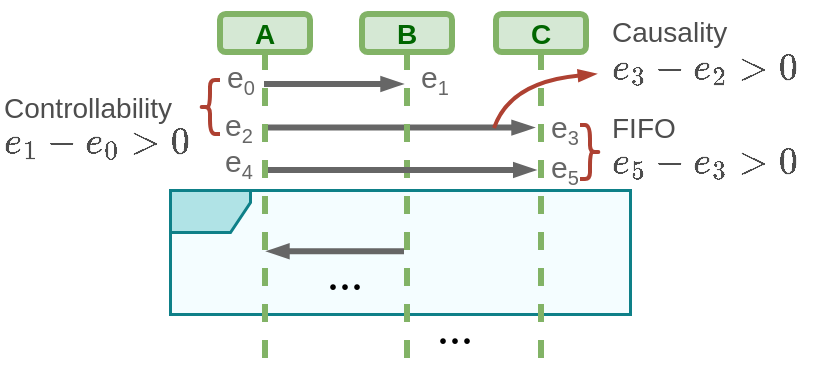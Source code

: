 <mxfile version="26.0.6">
  <diagram name="第 1 页" id="HyUsz8NJp9onLbRjgEd9">
    <mxGraphModel dx="1426" dy="704" grid="0" gridSize="10" guides="1" tooltips="1" connect="1" arrows="1" fold="1" page="1" pageScale="1" pageWidth="850" pageHeight="1100" math="1" shadow="0">
      <root>
        <mxCell id="0" />
        <mxCell id="1" parent="0" />
        <mxCell id="tRWuEwD7snQRo6Gy2zCz-79" value="" style="html=1;verticalAlign=bottom;endArrow=blockThin;curved=0;rounded=1;endFill=1;strokeColor=#666666;strokeWidth=3;endSize=3;" parent="1" edge="1">
          <mxGeometry x="-0.0" width="80" relative="1" as="geometry">
            <mxPoint x="319.502" y="119.8" as="sourcePoint" />
            <mxPoint x="454.5" y="119.8" as="targetPoint" />
            <mxPoint as="offset" />
          </mxGeometry>
        </mxCell>
        <mxCell id="tRWuEwD7snQRo6Gy2zCz-69" value="" style="shape=umlFrame;whiteSpace=wrap;html=1;pointerEvents=0;width=40;height=21;fillColor=#b0e3e6;strokeColor=#0e8088;fillStyle=auto;shadow=0;strokeWidth=1.5;gradientColor=none;swimlaneFillColor=light-dark(#F4FDFF,#002813);" parent="1" vertex="1">
          <mxGeometry x="273" y="151" width="230" height="62" as="geometry" />
        </mxCell>
        <mxCell id="tRWuEwD7snQRo6Gy2zCz-7" value="&lt;font face=&quot;Helvetica&quot; style=&quot;color: rgb(0, 102, 0); font-size: 14px;&quot;&gt;&lt;b style=&quot;&quot;&gt;B&lt;/b&gt;&lt;/font&gt;" style="shape=umlLifeline;perimeter=lifelinePerimeter;whiteSpace=wrap;html=1;container=1;dropTarget=0;collapsible=0;recursiveResize=0;outlineConnect=0;portConstraint=eastwest;newEdgeStyle={&quot;curved&quot;:0,&quot;rounded&quot;:0};size=19;fillColor=#d5e8d4;strokeColor=#82b366;strokeWidth=3;rounded=1;shadow=0;" parent="1" vertex="1">
          <mxGeometry x="369" y="63" width="45" height="177" as="geometry" />
        </mxCell>
        <mxCell id="tRWuEwD7snQRo6Gy2zCz-10" value="" style="html=1;verticalAlign=bottom;endArrow=blockThin;curved=0;rounded=1;endFill=1;strokeColor=#666666;strokeWidth=3;endSize=3;" parent="1" edge="1">
          <mxGeometry x="-0.0" width="80" relative="1" as="geometry">
            <mxPoint x="320.642" y="141.0" as="sourcePoint" />
            <mxPoint x="455.35" y="141" as="targetPoint" />
            <mxPoint as="offset" />
          </mxGeometry>
        </mxCell>
        <mxCell id="tRWuEwD7snQRo6Gy2zCz-66" value="&lt;font face=&quot;Verdana&quot; style=&quot;font-size: 24px;&quot;&gt;...&lt;/font&gt;" style="text;html=1;align=center;verticalAlign=middle;resizable=0;points=[];autosize=1;strokeColor=none;fillColor=none;" parent="1" vertex="1">
          <mxGeometry x="390" y="200" width="50" height="40" as="geometry" />
        </mxCell>
        <mxCell id="tRWuEwD7snQRo6Gy2zCz-67" value="&lt;font face=&quot;Verdana&quot; style=&quot;font-size: 24px;&quot;&gt;...&lt;/font&gt;" style="text;html=1;align=center;verticalAlign=middle;resizable=0;points=[];autosize=1;strokeColor=none;fillColor=none;" parent="1" vertex="1">
          <mxGeometry x="335" y="173" width="50" height="40" as="geometry" />
        </mxCell>
        <mxCell id="tRWuEwD7snQRo6Gy2zCz-70" value="" style="html=1;verticalAlign=bottom;endArrow=blockThin;curved=0;rounded=1;endFill=1;strokeColor=#666666;strokeWidth=3;endSize=3;" parent="1" edge="1">
          <mxGeometry x="-0.0" width="80" relative="1" as="geometry">
            <mxPoint x="320" y="98" as="sourcePoint" />
            <mxPoint x="389" y="98" as="targetPoint" />
            <mxPoint as="offset" />
          </mxGeometry>
        </mxCell>
        <mxCell id="tRWuEwD7snQRo6Gy2zCz-75" value="&lt;font face=&quot;Helvetica&quot; style=&quot;color: rgb(0, 102, 0); font-size: 14px;&quot;&gt;&lt;b style=&quot;&quot;&gt;A&lt;/b&gt;&lt;/font&gt;" style="shape=umlLifeline;perimeter=lifelinePerimeter;whiteSpace=wrap;html=1;container=1;dropTarget=0;collapsible=0;recursiveResize=0;outlineConnect=0;portConstraint=eastwest;newEdgeStyle={&quot;curved&quot;:0,&quot;rounded&quot;:0};size=19;fillColor=#d5e8d4;strokeColor=#82b366;strokeWidth=3;rounded=1;shadow=0;" parent="1" vertex="1">
          <mxGeometry x="298" y="63" width="45" height="177" as="geometry" />
        </mxCell>
        <mxCell id="tRWuEwD7snQRo6Gy2zCz-76" value="&lt;font style=&quot;color: rgb(102, 102, 102);&quot;&gt;&lt;span style=&quot;font-size: 15px;&quot;&gt;e&lt;/span&gt;&lt;sub style=&quot;&quot;&gt;&lt;font&gt;0&lt;/font&gt;&lt;/sub&gt;&lt;/font&gt;" style="text;html=1;align=center;verticalAlign=middle;resizable=0;points=[];autosize=1;strokeColor=none;fillColor=none;" parent="1" vertex="1">
          <mxGeometry x="288" y="81" width="40" height="30" as="geometry" />
        </mxCell>
        <mxCell id="tRWuEwD7snQRo6Gy2zCz-77" value="&lt;font style=&quot;color: rgb(102, 102, 102);&quot;&gt;&lt;span style=&quot;font-size: 15px;&quot;&gt;e&lt;/span&gt;&lt;sub style=&quot;&quot;&gt;&lt;font&gt;1&lt;/font&gt;&lt;/sub&gt;&lt;/font&gt;" style="text;html=1;align=center;verticalAlign=middle;resizable=0;points=[];autosize=1;strokeColor=none;fillColor=none;" parent="1" vertex="1">
          <mxGeometry x="385" y="81" width="40" height="30" as="geometry" />
        </mxCell>
        <mxCell id="tRWuEwD7snQRo6Gy2zCz-78" value="&lt;font style=&quot;color: rgb(102, 102, 102);&quot;&gt;&lt;span style=&quot;font-size: 15px;&quot;&gt;e&lt;/span&gt;&lt;sub style=&quot;&quot;&gt;&lt;font&gt;2&lt;/font&gt;&lt;/sub&gt;&lt;/font&gt;" style="text;html=1;align=center;verticalAlign=middle;resizable=0;points=[];autosize=1;strokeColor=none;fillColor=none;" parent="1" vertex="1">
          <mxGeometry x="287" y="105" width="40" height="30" as="geometry" />
        </mxCell>
        <mxCell id="tRWuEwD7snQRo6Gy2zCz-80" value="&lt;font face=&quot;Helvetica&quot; style=&quot;color: rgb(0, 102, 0); font-size: 14px;&quot;&gt;&lt;b style=&quot;&quot;&gt;C&lt;/b&gt;&lt;/font&gt;" style="shape=umlLifeline;perimeter=lifelinePerimeter;whiteSpace=wrap;html=1;container=1;dropTarget=0;collapsible=0;recursiveResize=0;outlineConnect=0;portConstraint=eastwest;newEdgeStyle={&quot;curved&quot;:0,&quot;rounded&quot;:0};size=19;fillColor=#d5e8d4;strokeColor=#82b366;strokeWidth=3;rounded=1;shadow=0;" parent="1" vertex="1">
          <mxGeometry x="436" y="63" width="45" height="177" as="geometry" />
        </mxCell>
        <mxCell id="tRWuEwD7snQRo6Gy2zCz-81" value="&lt;font style=&quot;color: rgb(102, 102, 102);&quot;&gt;&lt;span style=&quot;font-size: 15px;&quot;&gt;e&lt;/span&gt;&lt;sub style=&quot;&quot;&gt;&lt;font&gt;3&lt;/font&gt;&lt;/sub&gt;&lt;/font&gt;" style="text;html=1;align=center;verticalAlign=middle;resizable=0;points=[];autosize=1;strokeColor=none;fillColor=none;" parent="1" vertex="1">
          <mxGeometry x="450" y="106" width="40" height="30" as="geometry" />
        </mxCell>
        <mxCell id="tRWuEwD7snQRo6Gy2zCz-82" value="" style="shape=curlyBracket;whiteSpace=wrap;html=1;rounded=1;flipH=1;labelPosition=right;verticalLabelPosition=middle;align=left;verticalAlign=middle;strokeWidth=2;fillColor=#fad9d5;strokeColor=#ae4132;rotation=-180;" parent="1" vertex="1">
          <mxGeometry x="288" y="96" width="10" height="27" as="geometry" />
        </mxCell>
        <mxCell id="tRWuEwD7snQRo6Gy2zCz-86" value="" style="curved=1;endArrow=blockThin;html=1;rounded=0;endFill=1;strokeColor=light-dark(#ae4132, #ededed);endSize=4;strokeWidth=2;" parent="1" edge="1">
          <mxGeometry width="50" height="50" relative="1" as="geometry">
            <mxPoint x="435" y="120" as="sourcePoint" />
            <mxPoint x="486" y="93" as="targetPoint" />
            <Array as="points">
              <mxPoint x="443" y="97" />
            </Array>
          </mxGeometry>
        </mxCell>
        <mxCell id="tRWuEwD7snQRo6Gy2zCz-71" value="" style="html=1;verticalAlign=bottom;endArrow=blockThin;curved=0;rounded=1;endFill=1;strokeColor=#666666;strokeWidth=3;endSize=3;" parent="1" edge="1">
          <mxGeometry x="-0.0" width="80" relative="1" as="geometry">
            <mxPoint x="390.0" y="181.63" as="sourcePoint" />
            <mxPoint x="322" y="181.63" as="targetPoint" />
            <mxPoint as="offset" />
          </mxGeometry>
        </mxCell>
        <mxCell id="tRWuEwD7snQRo6Gy2zCz-90" value="&lt;font style=&quot;color: rgb(102, 102, 102);&quot;&gt;&lt;span style=&quot;font-size: 15px;&quot;&gt;e&lt;/span&gt;&lt;sub style=&quot;&quot;&gt;&lt;font&gt;4&lt;/font&gt;&lt;/sub&gt;&lt;/font&gt;" style="text;html=1;align=center;verticalAlign=middle;resizable=0;points=[];autosize=1;strokeColor=none;fillColor=none;" parent="1" vertex="1">
          <mxGeometry x="291" y="122" width="32" height="32" as="geometry" />
        </mxCell>
        <mxCell id="tRWuEwD7snQRo6Gy2zCz-91" value="&lt;font style=&quot;color: rgb(102, 102, 102);&quot;&gt;&lt;span style=&quot;font-size: 15px;&quot;&gt;e&lt;/span&gt;&lt;sub style=&quot;&quot;&gt;&lt;font&gt;5&lt;/font&gt;&lt;/sub&gt;&lt;/font&gt;" style="text;html=1;align=center;verticalAlign=middle;resizable=0;points=[];autosize=1;strokeColor=none;fillColor=none;" parent="1" vertex="1">
          <mxGeometry x="454" y="125" width="32" height="32" as="geometry" />
        </mxCell>
        <mxCell id="tRWuEwD7snQRo6Gy2zCz-93" value="" style="shape=curlyBracket;whiteSpace=wrap;html=1;rounded=1;flipH=0;labelPosition=right;verticalLabelPosition=middle;align=left;verticalAlign=middle;strokeWidth=2;fillColor=#fad9d5;strokeColor=#ae4132;rotation=-180;flipV=1;" parent="1" vertex="1">
          <mxGeometry x="478" y="118.5" width="10" height="27" as="geometry" />
        </mxCell>
        <mxCell id="tRWuEwD7snQRo6Gy2zCz-95" value="&lt;div style=&quot;forced-color-adjust: none; font-family: Helvetica; font-style: normal; font-variant-ligatures: normal; font-variant-caps: normal; font-weight: 400; letter-spacing: normal; orphans: 2; text-align: left; text-indent: 0px; text-transform: none; widows: 2; word-spacing: 0px; -webkit-text-stroke-width: 0px; white-space: normal; text-decoration-thickness: initial; text-decoration-style: initial; text-decoration-color: initial; line-height: 12px;&quot;&gt;&lt;font face=&quot;Helvetica&quot; style=&quot;forced-color-adjust: none; line-height: 18px; color: light-dark(rgb(77, 77, 77), rgb(255, 255, 255)); font-size: 14px;&quot;&gt;&lt;span style=&quot;forced-color-adjust: none; background-color: light-dark(#ffffff, var(--ge-dark-color, #121212));&quot;&gt;Controllability&lt;/span&gt;&lt;/font&gt;&lt;/div&gt;&lt;div style=&quot;forced-color-adjust: none; font-family: Helvetica; font-style: normal; font-variant-ligatures: normal; font-variant-caps: normal; font-weight: 400; letter-spacing: normal; orphans: 2; text-align: left; text-indent: 0px; text-transform: none; widows: 2; word-spacing: 0px; -webkit-text-stroke-width: 0px; white-space: normal; text-decoration-thickness: initial; text-decoration-style: initial; text-decoration-color: initial; line-height: 12px;&quot;&gt;&lt;font face=&quot;Helvetica&quot; style=&quot;forced-color-adjust: none; line-height: 18px; color: light-dark(rgb(77, 77, 77), rgb(255, 255, 255)); font-size: 16px;&quot;&gt;&lt;span style=&quot;forced-color-adjust: none; background-color: light-dark(#ffffff, var(--ge-dark-color, #121212));&quot;&gt;\(e_1 - e_0 &amp;gt;0\)&lt;/span&gt;&lt;/font&gt;&lt;/div&gt;" style="text;whiteSpace=wrap;html=1;" parent="1" vertex="1">
          <mxGeometry x="188" y="94" width="95" height="31" as="geometry" />
        </mxCell>
        <mxCell id="tRWuEwD7snQRo6Gy2zCz-96" value="&lt;div style=&quot;forced-color-adjust: none; orphans: 2; text-align: left; text-indent: 0px; widows: 2; text-decoration-thickness: initial; text-decoration-style: initial; text-decoration-color: initial; line-height: 12px;&quot;&gt;&lt;font face=&quot;Helvetica&quot; style=&quot;forced-color-adjust: none; line-height: 18px;&quot;&gt;&lt;span style=&quot;forced-color-adjust: none; background-color: light-dark(#ffffff, var(--ge-dark-color, #121212));&quot;&gt;&lt;font style=&quot;font-size: 14px;&quot; color=&quot;#4d4d4d&quot;&gt;Causality&lt;/font&gt;&lt;br&gt;&lt;/span&gt;&lt;/font&gt;&lt;/div&gt;&lt;div style=&quot;forced-color-adjust: none; font-family: Helvetica; font-style: normal; font-variant-ligatures: normal; font-variant-caps: normal; font-weight: 400; letter-spacing: normal; orphans: 2; text-align: left; text-indent: 0px; text-transform: none; widows: 2; word-spacing: 0px; -webkit-text-stroke-width: 0px; white-space: normal; text-decoration-thickness: initial; text-decoration-style: initial; text-decoration-color: initial; line-height: 12px;&quot;&gt;&lt;font face=&quot;Helvetica&quot; style=&quot;forced-color-adjust: none; line-height: 18px; color: light-dark(rgb(77, 77, 77), rgb(255, 255, 255)); font-size: 16px;&quot;&gt;&lt;span style=&quot;forced-color-adjust: none; background-color: light-dark(#ffffff, var(--ge-dark-color, #121212));&quot;&gt;\(e_3 - e_2 &amp;gt;0\)&lt;/span&gt;&lt;/font&gt;&lt;/div&gt;" style="text;whiteSpace=wrap;html=1;" parent="1" vertex="1">
          <mxGeometry x="492" y="56" width="113" height="33" as="geometry" />
        </mxCell>
        <mxCell id="tRWuEwD7snQRo6Gy2zCz-97" value="&lt;div style=&quot;forced-color-adjust: none; font-family: Helvetica; font-style: normal; font-variant-ligatures: normal; font-variant-caps: normal; font-weight: 400; letter-spacing: normal; orphans: 2; text-align: left; text-indent: 0px; text-transform: none; widows: 2; word-spacing: 0px; -webkit-text-stroke-width: 0px; white-space: normal; text-decoration-thickness: initial; text-decoration-style: initial; text-decoration-color: initial; line-height: 12px;&quot;&gt;&lt;font face=&quot;Helvetica&quot; style=&quot;forced-color-adjust: none; line-height: 18px; color: light-dark(rgb(77, 77, 77), rgb(255, 255, 255)); font-size: 14px;&quot;&gt;&lt;span style=&quot;forced-color-adjust: none; background-color: light-dark(#ffffff, var(--ge-dark-color, #121212));&quot;&gt;FIFO&lt;/span&gt;&lt;/font&gt;&lt;/div&gt;&lt;div style=&quot;forced-color-adjust: none; font-family: Helvetica; font-style: normal; font-variant-ligatures: normal; font-variant-caps: normal; font-weight: 400; letter-spacing: normal; orphans: 2; text-align: left; text-indent: 0px; text-transform: none; widows: 2; word-spacing: 0px; -webkit-text-stroke-width: 0px; white-space: normal; text-decoration-thickness: initial; text-decoration-style: initial; text-decoration-color: initial; line-height: 12px;&quot;&gt;&lt;font face=&quot;Helvetica&quot; style=&quot;forced-color-adjust: none; line-height: 18px; color: light-dark(rgb(77, 77, 77), rgb(255, 255, 255)); font-size: 16px;&quot;&gt;&lt;span style=&quot;forced-color-adjust: none; background-color: light-dark(#ffffff, var(--ge-dark-color, #121212));&quot;&gt;\(e_5 - e_3 &amp;gt;0\)&lt;/span&gt;&lt;/font&gt;&lt;/div&gt;" style="text;whiteSpace=wrap;html=1;" parent="1" vertex="1">
          <mxGeometry x="492" y="103.5" width="113" height="33" as="geometry" />
        </mxCell>
      </root>
    </mxGraphModel>
  </diagram>
</mxfile>
